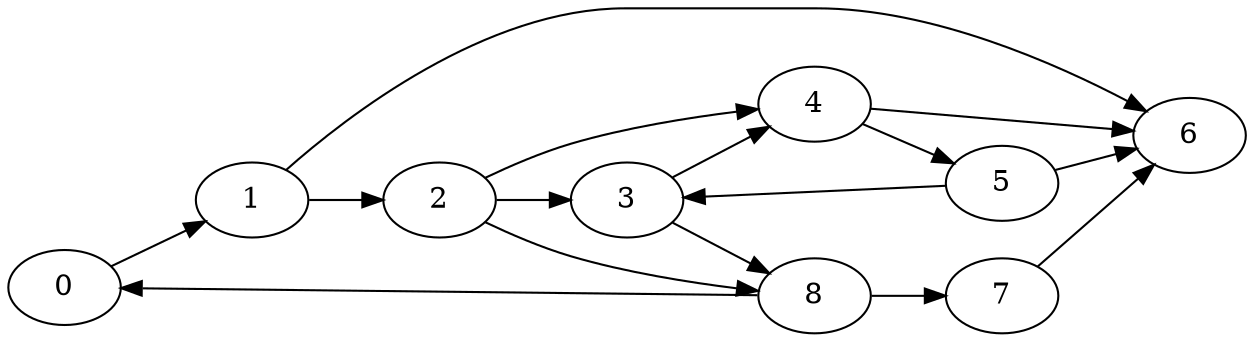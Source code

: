 digraph g {
   rankdir=LR 

   0->1;  
   1->2;  1->6;  
   2->3;  2->4;  2->8;  
   3->4;  3->8;  
   4->5;  4->6;  
   5->3;  5->6;  
   
   7->6;  
   8->7;  8->0;  
}
